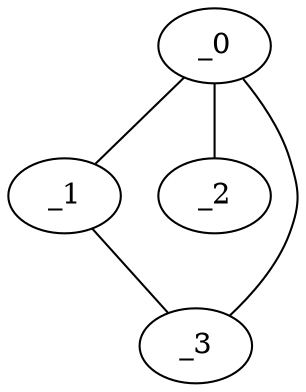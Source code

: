 graph FP1_0112 {
	_0	 [x="0.779824",
		y="2.88246"];
	_1	 [x="1.01717",
		y="0.916906"];
	_0 -- _1;
	_2	 [x="1.3855",
		y="1.45006"];
	_0 -- _2;
	_3	 [x="2.04909",
		y="2.5131"];
	_0 -- _3;
	_1 -- _3;
}
